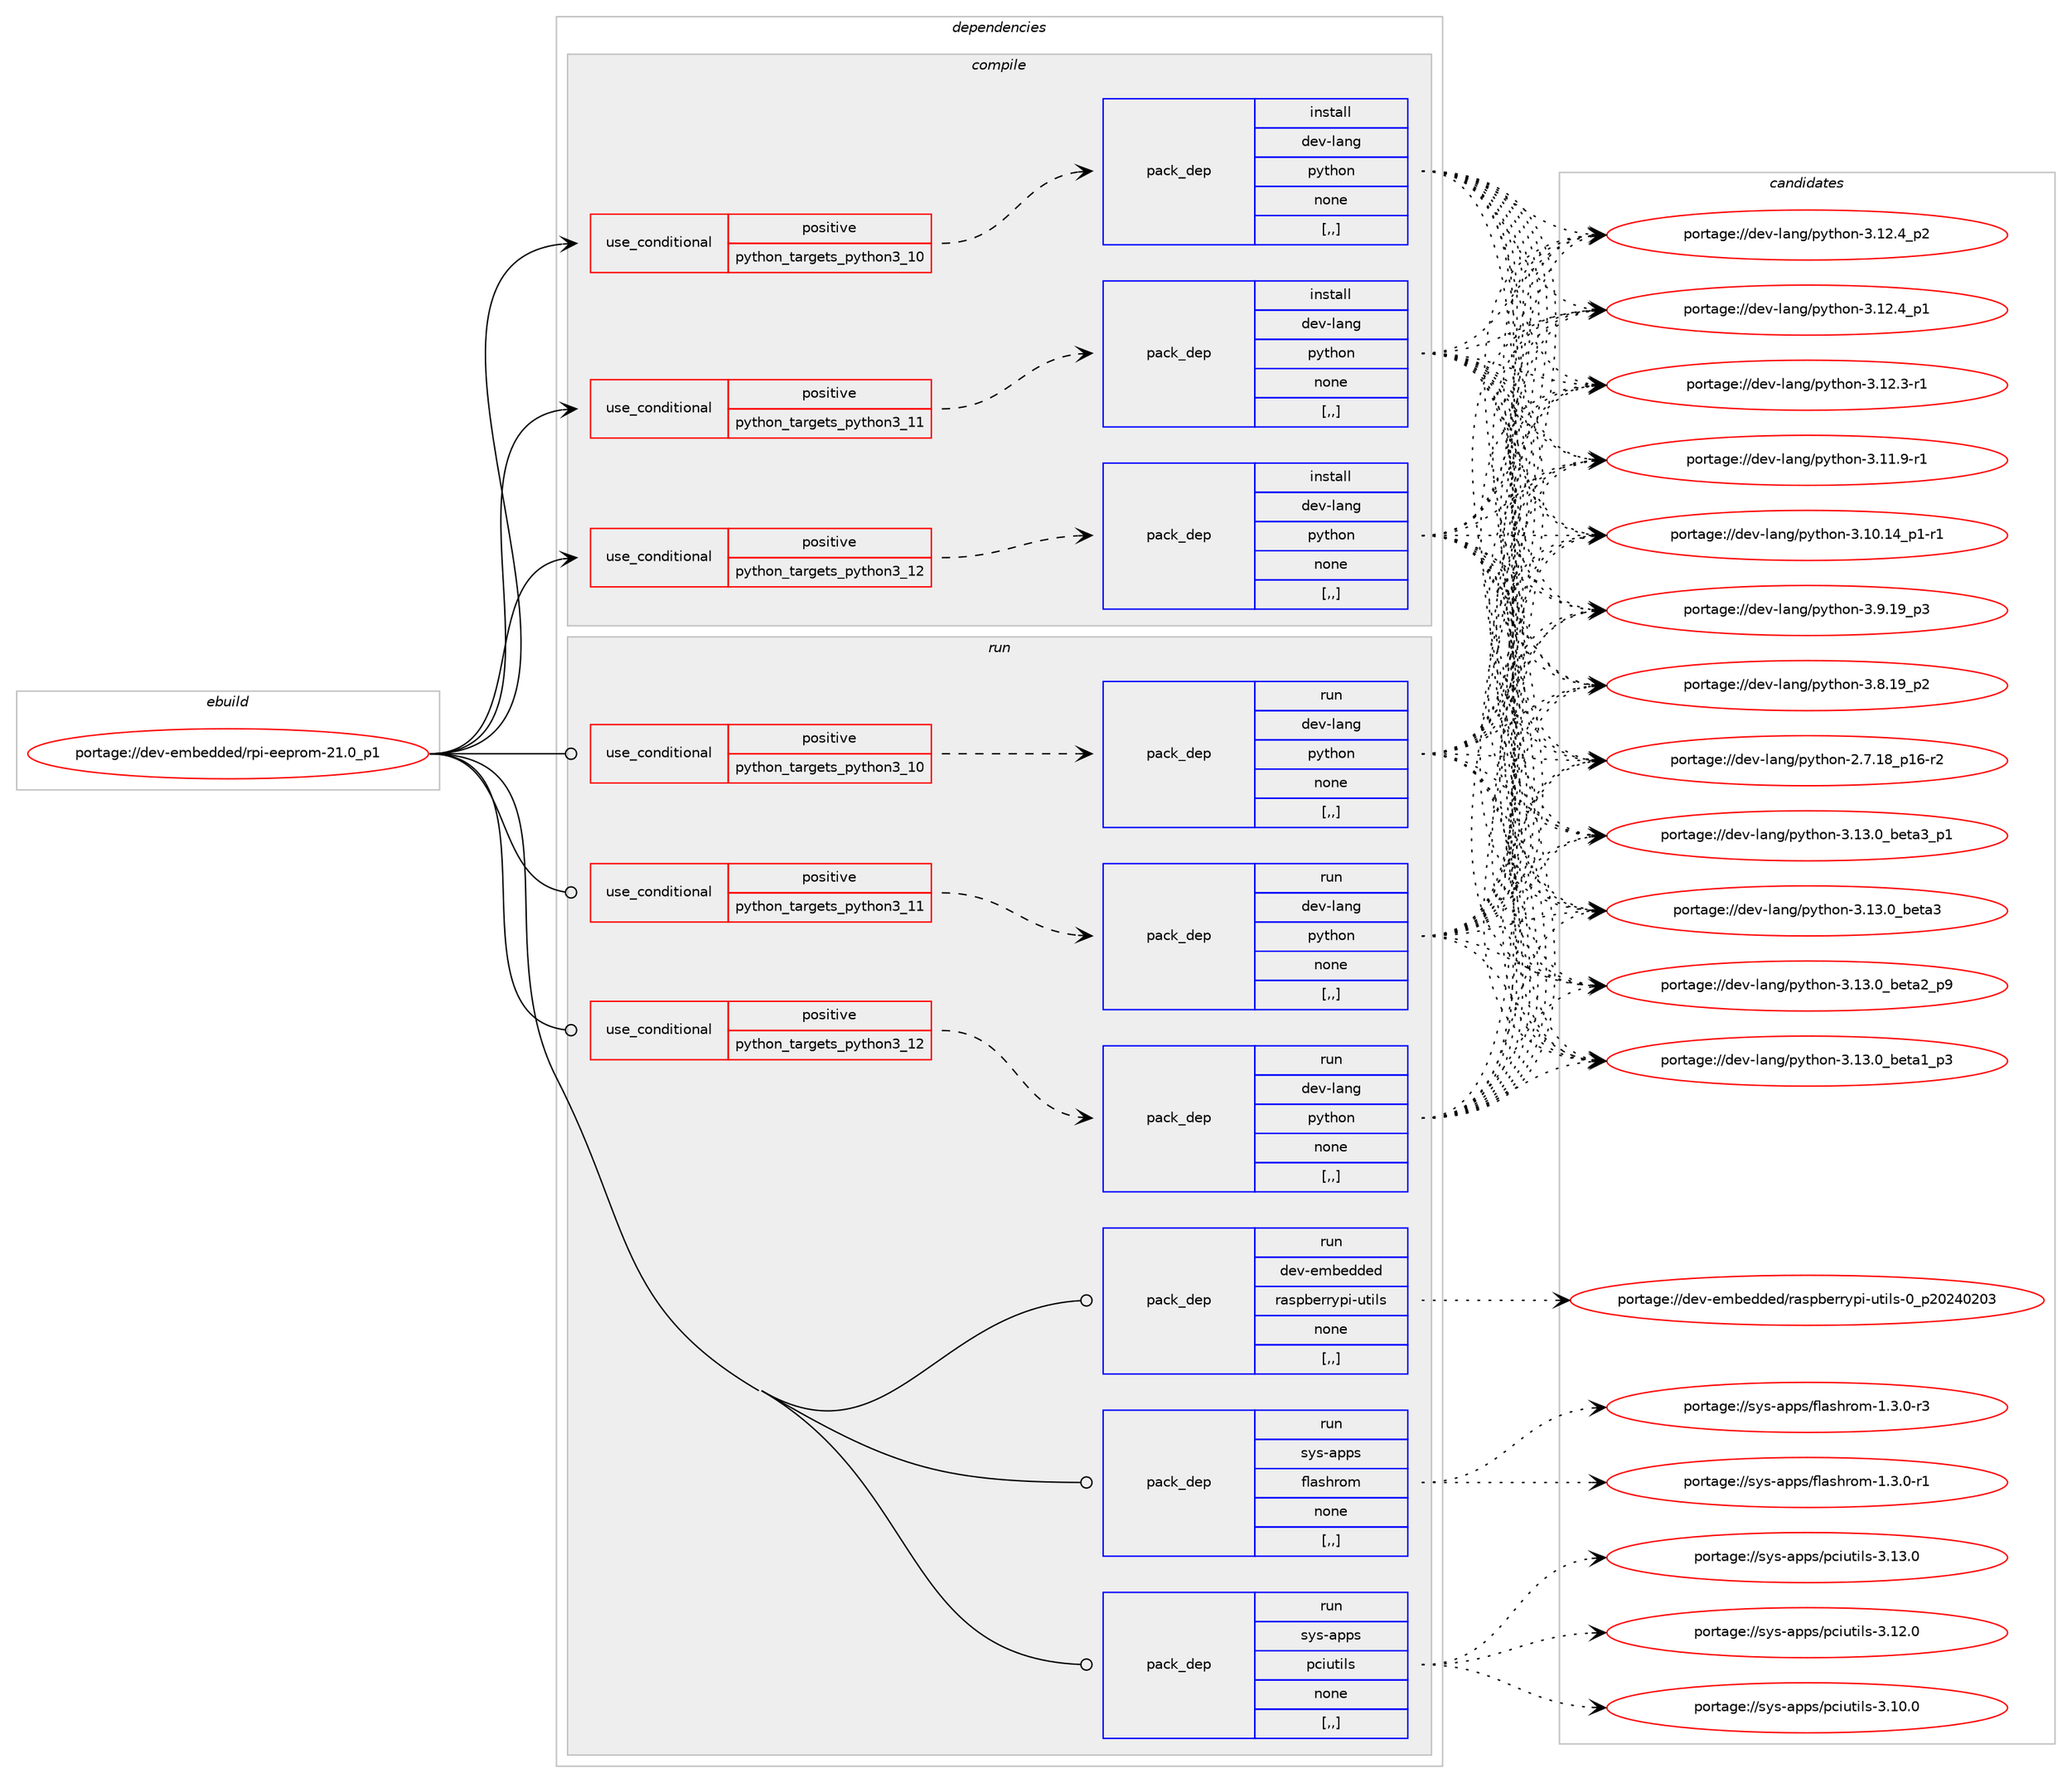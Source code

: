 digraph prolog {

# *************
# Graph options
# *************

newrank=true;
concentrate=true;
compound=true;
graph [rankdir=LR,fontname=Helvetica,fontsize=10,ranksep=1.5];#, ranksep=2.5, nodesep=0.2];
edge  [arrowhead=vee];
node  [fontname=Helvetica,fontsize=10];

# **********
# The ebuild
# **********

subgraph cluster_leftcol {
color=gray;
label=<<i>ebuild</i>>;
id [label="portage://dev-embedded/rpi-eeprom-21.0_p1", color=red, width=4, href="../dev-embedded/rpi-eeprom-21.0_p1.svg"];
}

# ****************
# The dependencies
# ****************

subgraph cluster_midcol {
color=gray;
label=<<i>dependencies</i>>;
subgraph cluster_compile {
fillcolor="#eeeeee";
style=filled;
label=<<i>compile</i>>;
subgraph cond19583 {
dependency73498 [label=<<TABLE BORDER="0" CELLBORDER="1" CELLSPACING="0" CELLPADDING="4"><TR><TD ROWSPAN="3" CELLPADDING="10">use_conditional</TD></TR><TR><TD>positive</TD></TR><TR><TD>python_targets_python3_10</TD></TR></TABLE>>, shape=none, color=red];
subgraph pack52960 {
dependency73499 [label=<<TABLE BORDER="0" CELLBORDER="1" CELLSPACING="0" CELLPADDING="4" WIDTH="220"><TR><TD ROWSPAN="6" CELLPADDING="30">pack_dep</TD></TR><TR><TD WIDTH="110">install</TD></TR><TR><TD>dev-lang</TD></TR><TR><TD>python</TD></TR><TR><TD>none</TD></TR><TR><TD>[,,]</TD></TR></TABLE>>, shape=none, color=blue];
}
dependency73498:e -> dependency73499:w [weight=20,style="dashed",arrowhead="vee"];
}
id:e -> dependency73498:w [weight=20,style="solid",arrowhead="vee"];
subgraph cond19584 {
dependency73500 [label=<<TABLE BORDER="0" CELLBORDER="1" CELLSPACING="0" CELLPADDING="4"><TR><TD ROWSPAN="3" CELLPADDING="10">use_conditional</TD></TR><TR><TD>positive</TD></TR><TR><TD>python_targets_python3_11</TD></TR></TABLE>>, shape=none, color=red];
subgraph pack52961 {
dependency73501 [label=<<TABLE BORDER="0" CELLBORDER="1" CELLSPACING="0" CELLPADDING="4" WIDTH="220"><TR><TD ROWSPAN="6" CELLPADDING="30">pack_dep</TD></TR><TR><TD WIDTH="110">install</TD></TR><TR><TD>dev-lang</TD></TR><TR><TD>python</TD></TR><TR><TD>none</TD></TR><TR><TD>[,,]</TD></TR></TABLE>>, shape=none, color=blue];
}
dependency73500:e -> dependency73501:w [weight=20,style="dashed",arrowhead="vee"];
}
id:e -> dependency73500:w [weight=20,style="solid",arrowhead="vee"];
subgraph cond19585 {
dependency73502 [label=<<TABLE BORDER="0" CELLBORDER="1" CELLSPACING="0" CELLPADDING="4"><TR><TD ROWSPAN="3" CELLPADDING="10">use_conditional</TD></TR><TR><TD>positive</TD></TR><TR><TD>python_targets_python3_12</TD></TR></TABLE>>, shape=none, color=red];
subgraph pack52962 {
dependency73503 [label=<<TABLE BORDER="0" CELLBORDER="1" CELLSPACING="0" CELLPADDING="4" WIDTH="220"><TR><TD ROWSPAN="6" CELLPADDING="30">pack_dep</TD></TR><TR><TD WIDTH="110">install</TD></TR><TR><TD>dev-lang</TD></TR><TR><TD>python</TD></TR><TR><TD>none</TD></TR><TR><TD>[,,]</TD></TR></TABLE>>, shape=none, color=blue];
}
dependency73502:e -> dependency73503:w [weight=20,style="dashed",arrowhead="vee"];
}
id:e -> dependency73502:w [weight=20,style="solid",arrowhead="vee"];
}
subgraph cluster_compileandrun {
fillcolor="#eeeeee";
style=filled;
label=<<i>compile and run</i>>;
}
subgraph cluster_run {
fillcolor="#eeeeee";
style=filled;
label=<<i>run</i>>;
subgraph cond19586 {
dependency73504 [label=<<TABLE BORDER="0" CELLBORDER="1" CELLSPACING="0" CELLPADDING="4"><TR><TD ROWSPAN="3" CELLPADDING="10">use_conditional</TD></TR><TR><TD>positive</TD></TR><TR><TD>python_targets_python3_10</TD></TR></TABLE>>, shape=none, color=red];
subgraph pack52963 {
dependency73505 [label=<<TABLE BORDER="0" CELLBORDER="1" CELLSPACING="0" CELLPADDING="4" WIDTH="220"><TR><TD ROWSPAN="6" CELLPADDING="30">pack_dep</TD></TR><TR><TD WIDTH="110">run</TD></TR><TR><TD>dev-lang</TD></TR><TR><TD>python</TD></TR><TR><TD>none</TD></TR><TR><TD>[,,]</TD></TR></TABLE>>, shape=none, color=blue];
}
dependency73504:e -> dependency73505:w [weight=20,style="dashed",arrowhead="vee"];
}
id:e -> dependency73504:w [weight=20,style="solid",arrowhead="odot"];
subgraph cond19587 {
dependency73506 [label=<<TABLE BORDER="0" CELLBORDER="1" CELLSPACING="0" CELLPADDING="4"><TR><TD ROWSPAN="3" CELLPADDING="10">use_conditional</TD></TR><TR><TD>positive</TD></TR><TR><TD>python_targets_python3_11</TD></TR></TABLE>>, shape=none, color=red];
subgraph pack52964 {
dependency73507 [label=<<TABLE BORDER="0" CELLBORDER="1" CELLSPACING="0" CELLPADDING="4" WIDTH="220"><TR><TD ROWSPAN="6" CELLPADDING="30">pack_dep</TD></TR><TR><TD WIDTH="110">run</TD></TR><TR><TD>dev-lang</TD></TR><TR><TD>python</TD></TR><TR><TD>none</TD></TR><TR><TD>[,,]</TD></TR></TABLE>>, shape=none, color=blue];
}
dependency73506:e -> dependency73507:w [weight=20,style="dashed",arrowhead="vee"];
}
id:e -> dependency73506:w [weight=20,style="solid",arrowhead="odot"];
subgraph cond19588 {
dependency73508 [label=<<TABLE BORDER="0" CELLBORDER="1" CELLSPACING="0" CELLPADDING="4"><TR><TD ROWSPAN="3" CELLPADDING="10">use_conditional</TD></TR><TR><TD>positive</TD></TR><TR><TD>python_targets_python3_12</TD></TR></TABLE>>, shape=none, color=red];
subgraph pack52965 {
dependency73509 [label=<<TABLE BORDER="0" CELLBORDER="1" CELLSPACING="0" CELLPADDING="4" WIDTH="220"><TR><TD ROWSPAN="6" CELLPADDING="30">pack_dep</TD></TR><TR><TD WIDTH="110">run</TD></TR><TR><TD>dev-lang</TD></TR><TR><TD>python</TD></TR><TR><TD>none</TD></TR><TR><TD>[,,]</TD></TR></TABLE>>, shape=none, color=blue];
}
dependency73508:e -> dependency73509:w [weight=20,style="dashed",arrowhead="vee"];
}
id:e -> dependency73508:w [weight=20,style="solid",arrowhead="odot"];
subgraph pack52966 {
dependency73510 [label=<<TABLE BORDER="0" CELLBORDER="1" CELLSPACING="0" CELLPADDING="4" WIDTH="220"><TR><TD ROWSPAN="6" CELLPADDING="30">pack_dep</TD></TR><TR><TD WIDTH="110">run</TD></TR><TR><TD>dev-embedded</TD></TR><TR><TD>raspberrypi-utils</TD></TR><TR><TD>none</TD></TR><TR><TD>[,,]</TD></TR></TABLE>>, shape=none, color=blue];
}
id:e -> dependency73510:w [weight=20,style="solid",arrowhead="odot"];
subgraph pack52967 {
dependency73511 [label=<<TABLE BORDER="0" CELLBORDER="1" CELLSPACING="0" CELLPADDING="4" WIDTH="220"><TR><TD ROWSPAN="6" CELLPADDING="30">pack_dep</TD></TR><TR><TD WIDTH="110">run</TD></TR><TR><TD>sys-apps</TD></TR><TR><TD>flashrom</TD></TR><TR><TD>none</TD></TR><TR><TD>[,,]</TD></TR></TABLE>>, shape=none, color=blue];
}
id:e -> dependency73511:w [weight=20,style="solid",arrowhead="odot"];
subgraph pack52968 {
dependency73512 [label=<<TABLE BORDER="0" CELLBORDER="1" CELLSPACING="0" CELLPADDING="4" WIDTH="220"><TR><TD ROWSPAN="6" CELLPADDING="30">pack_dep</TD></TR><TR><TD WIDTH="110">run</TD></TR><TR><TD>sys-apps</TD></TR><TR><TD>pciutils</TD></TR><TR><TD>none</TD></TR><TR><TD>[,,]</TD></TR></TABLE>>, shape=none, color=blue];
}
id:e -> dependency73512:w [weight=20,style="solid",arrowhead="odot"];
}
}

# **************
# The candidates
# **************

subgraph cluster_choices {
rank=same;
color=gray;
label=<<i>candidates</i>>;

subgraph choice52960 {
color=black;
nodesep=1;
choice10010111845108971101034711212111610411111045514649514648959810111697519511249 [label="portage://dev-lang/python-3.13.0_beta3_p1", color=red, width=4,href="../dev-lang/python-3.13.0_beta3_p1.svg"];
choice1001011184510897110103471121211161041111104551464951464895981011169751 [label="portage://dev-lang/python-3.13.0_beta3", color=red, width=4,href="../dev-lang/python-3.13.0_beta3.svg"];
choice10010111845108971101034711212111610411111045514649514648959810111697509511257 [label="portage://dev-lang/python-3.13.0_beta2_p9", color=red, width=4,href="../dev-lang/python-3.13.0_beta2_p9.svg"];
choice10010111845108971101034711212111610411111045514649514648959810111697499511251 [label="portage://dev-lang/python-3.13.0_beta1_p3", color=red, width=4,href="../dev-lang/python-3.13.0_beta1_p3.svg"];
choice100101118451089711010347112121116104111110455146495046529511250 [label="portage://dev-lang/python-3.12.4_p2", color=red, width=4,href="../dev-lang/python-3.12.4_p2.svg"];
choice100101118451089711010347112121116104111110455146495046529511249 [label="portage://dev-lang/python-3.12.4_p1", color=red, width=4,href="../dev-lang/python-3.12.4_p1.svg"];
choice100101118451089711010347112121116104111110455146495046514511449 [label="portage://dev-lang/python-3.12.3-r1", color=red, width=4,href="../dev-lang/python-3.12.3-r1.svg"];
choice100101118451089711010347112121116104111110455146494946574511449 [label="portage://dev-lang/python-3.11.9-r1", color=red, width=4,href="../dev-lang/python-3.11.9-r1.svg"];
choice100101118451089711010347112121116104111110455146494846495295112494511449 [label="portage://dev-lang/python-3.10.14_p1-r1", color=red, width=4,href="../dev-lang/python-3.10.14_p1-r1.svg"];
choice100101118451089711010347112121116104111110455146574649579511251 [label="portage://dev-lang/python-3.9.19_p3", color=red, width=4,href="../dev-lang/python-3.9.19_p3.svg"];
choice100101118451089711010347112121116104111110455146564649579511250 [label="portage://dev-lang/python-3.8.19_p2", color=red, width=4,href="../dev-lang/python-3.8.19_p2.svg"];
choice100101118451089711010347112121116104111110455046554649569511249544511450 [label="portage://dev-lang/python-2.7.18_p16-r2", color=red, width=4,href="../dev-lang/python-2.7.18_p16-r2.svg"];
dependency73499:e -> choice10010111845108971101034711212111610411111045514649514648959810111697519511249:w [style=dotted,weight="100"];
dependency73499:e -> choice1001011184510897110103471121211161041111104551464951464895981011169751:w [style=dotted,weight="100"];
dependency73499:e -> choice10010111845108971101034711212111610411111045514649514648959810111697509511257:w [style=dotted,weight="100"];
dependency73499:e -> choice10010111845108971101034711212111610411111045514649514648959810111697499511251:w [style=dotted,weight="100"];
dependency73499:e -> choice100101118451089711010347112121116104111110455146495046529511250:w [style=dotted,weight="100"];
dependency73499:e -> choice100101118451089711010347112121116104111110455146495046529511249:w [style=dotted,weight="100"];
dependency73499:e -> choice100101118451089711010347112121116104111110455146495046514511449:w [style=dotted,weight="100"];
dependency73499:e -> choice100101118451089711010347112121116104111110455146494946574511449:w [style=dotted,weight="100"];
dependency73499:e -> choice100101118451089711010347112121116104111110455146494846495295112494511449:w [style=dotted,weight="100"];
dependency73499:e -> choice100101118451089711010347112121116104111110455146574649579511251:w [style=dotted,weight="100"];
dependency73499:e -> choice100101118451089711010347112121116104111110455146564649579511250:w [style=dotted,weight="100"];
dependency73499:e -> choice100101118451089711010347112121116104111110455046554649569511249544511450:w [style=dotted,weight="100"];
}
subgraph choice52961 {
color=black;
nodesep=1;
choice10010111845108971101034711212111610411111045514649514648959810111697519511249 [label="portage://dev-lang/python-3.13.0_beta3_p1", color=red, width=4,href="../dev-lang/python-3.13.0_beta3_p1.svg"];
choice1001011184510897110103471121211161041111104551464951464895981011169751 [label="portage://dev-lang/python-3.13.0_beta3", color=red, width=4,href="../dev-lang/python-3.13.0_beta3.svg"];
choice10010111845108971101034711212111610411111045514649514648959810111697509511257 [label="portage://dev-lang/python-3.13.0_beta2_p9", color=red, width=4,href="../dev-lang/python-3.13.0_beta2_p9.svg"];
choice10010111845108971101034711212111610411111045514649514648959810111697499511251 [label="portage://dev-lang/python-3.13.0_beta1_p3", color=red, width=4,href="../dev-lang/python-3.13.0_beta1_p3.svg"];
choice100101118451089711010347112121116104111110455146495046529511250 [label="portage://dev-lang/python-3.12.4_p2", color=red, width=4,href="../dev-lang/python-3.12.4_p2.svg"];
choice100101118451089711010347112121116104111110455146495046529511249 [label="portage://dev-lang/python-3.12.4_p1", color=red, width=4,href="../dev-lang/python-3.12.4_p1.svg"];
choice100101118451089711010347112121116104111110455146495046514511449 [label="portage://dev-lang/python-3.12.3-r1", color=red, width=4,href="../dev-lang/python-3.12.3-r1.svg"];
choice100101118451089711010347112121116104111110455146494946574511449 [label="portage://dev-lang/python-3.11.9-r1", color=red, width=4,href="../dev-lang/python-3.11.9-r1.svg"];
choice100101118451089711010347112121116104111110455146494846495295112494511449 [label="portage://dev-lang/python-3.10.14_p1-r1", color=red, width=4,href="../dev-lang/python-3.10.14_p1-r1.svg"];
choice100101118451089711010347112121116104111110455146574649579511251 [label="portage://dev-lang/python-3.9.19_p3", color=red, width=4,href="../dev-lang/python-3.9.19_p3.svg"];
choice100101118451089711010347112121116104111110455146564649579511250 [label="portage://dev-lang/python-3.8.19_p2", color=red, width=4,href="../dev-lang/python-3.8.19_p2.svg"];
choice100101118451089711010347112121116104111110455046554649569511249544511450 [label="portage://dev-lang/python-2.7.18_p16-r2", color=red, width=4,href="../dev-lang/python-2.7.18_p16-r2.svg"];
dependency73501:e -> choice10010111845108971101034711212111610411111045514649514648959810111697519511249:w [style=dotted,weight="100"];
dependency73501:e -> choice1001011184510897110103471121211161041111104551464951464895981011169751:w [style=dotted,weight="100"];
dependency73501:e -> choice10010111845108971101034711212111610411111045514649514648959810111697509511257:w [style=dotted,weight="100"];
dependency73501:e -> choice10010111845108971101034711212111610411111045514649514648959810111697499511251:w [style=dotted,weight="100"];
dependency73501:e -> choice100101118451089711010347112121116104111110455146495046529511250:w [style=dotted,weight="100"];
dependency73501:e -> choice100101118451089711010347112121116104111110455146495046529511249:w [style=dotted,weight="100"];
dependency73501:e -> choice100101118451089711010347112121116104111110455146495046514511449:w [style=dotted,weight="100"];
dependency73501:e -> choice100101118451089711010347112121116104111110455146494946574511449:w [style=dotted,weight="100"];
dependency73501:e -> choice100101118451089711010347112121116104111110455146494846495295112494511449:w [style=dotted,weight="100"];
dependency73501:e -> choice100101118451089711010347112121116104111110455146574649579511251:w [style=dotted,weight="100"];
dependency73501:e -> choice100101118451089711010347112121116104111110455146564649579511250:w [style=dotted,weight="100"];
dependency73501:e -> choice100101118451089711010347112121116104111110455046554649569511249544511450:w [style=dotted,weight="100"];
}
subgraph choice52962 {
color=black;
nodesep=1;
choice10010111845108971101034711212111610411111045514649514648959810111697519511249 [label="portage://dev-lang/python-3.13.0_beta3_p1", color=red, width=4,href="../dev-lang/python-3.13.0_beta3_p1.svg"];
choice1001011184510897110103471121211161041111104551464951464895981011169751 [label="portage://dev-lang/python-3.13.0_beta3", color=red, width=4,href="../dev-lang/python-3.13.0_beta3.svg"];
choice10010111845108971101034711212111610411111045514649514648959810111697509511257 [label="portage://dev-lang/python-3.13.0_beta2_p9", color=red, width=4,href="../dev-lang/python-3.13.0_beta2_p9.svg"];
choice10010111845108971101034711212111610411111045514649514648959810111697499511251 [label="portage://dev-lang/python-3.13.0_beta1_p3", color=red, width=4,href="../dev-lang/python-3.13.0_beta1_p3.svg"];
choice100101118451089711010347112121116104111110455146495046529511250 [label="portage://dev-lang/python-3.12.4_p2", color=red, width=4,href="../dev-lang/python-3.12.4_p2.svg"];
choice100101118451089711010347112121116104111110455146495046529511249 [label="portage://dev-lang/python-3.12.4_p1", color=red, width=4,href="../dev-lang/python-3.12.4_p1.svg"];
choice100101118451089711010347112121116104111110455146495046514511449 [label="portage://dev-lang/python-3.12.3-r1", color=red, width=4,href="../dev-lang/python-3.12.3-r1.svg"];
choice100101118451089711010347112121116104111110455146494946574511449 [label="portage://dev-lang/python-3.11.9-r1", color=red, width=4,href="../dev-lang/python-3.11.9-r1.svg"];
choice100101118451089711010347112121116104111110455146494846495295112494511449 [label="portage://dev-lang/python-3.10.14_p1-r1", color=red, width=4,href="../dev-lang/python-3.10.14_p1-r1.svg"];
choice100101118451089711010347112121116104111110455146574649579511251 [label="portage://dev-lang/python-3.9.19_p3", color=red, width=4,href="../dev-lang/python-3.9.19_p3.svg"];
choice100101118451089711010347112121116104111110455146564649579511250 [label="portage://dev-lang/python-3.8.19_p2", color=red, width=4,href="../dev-lang/python-3.8.19_p2.svg"];
choice100101118451089711010347112121116104111110455046554649569511249544511450 [label="portage://dev-lang/python-2.7.18_p16-r2", color=red, width=4,href="../dev-lang/python-2.7.18_p16-r2.svg"];
dependency73503:e -> choice10010111845108971101034711212111610411111045514649514648959810111697519511249:w [style=dotted,weight="100"];
dependency73503:e -> choice1001011184510897110103471121211161041111104551464951464895981011169751:w [style=dotted,weight="100"];
dependency73503:e -> choice10010111845108971101034711212111610411111045514649514648959810111697509511257:w [style=dotted,weight="100"];
dependency73503:e -> choice10010111845108971101034711212111610411111045514649514648959810111697499511251:w [style=dotted,weight="100"];
dependency73503:e -> choice100101118451089711010347112121116104111110455146495046529511250:w [style=dotted,weight="100"];
dependency73503:e -> choice100101118451089711010347112121116104111110455146495046529511249:w [style=dotted,weight="100"];
dependency73503:e -> choice100101118451089711010347112121116104111110455146495046514511449:w [style=dotted,weight="100"];
dependency73503:e -> choice100101118451089711010347112121116104111110455146494946574511449:w [style=dotted,weight="100"];
dependency73503:e -> choice100101118451089711010347112121116104111110455146494846495295112494511449:w [style=dotted,weight="100"];
dependency73503:e -> choice100101118451089711010347112121116104111110455146574649579511251:w [style=dotted,weight="100"];
dependency73503:e -> choice100101118451089711010347112121116104111110455146564649579511250:w [style=dotted,weight="100"];
dependency73503:e -> choice100101118451089711010347112121116104111110455046554649569511249544511450:w [style=dotted,weight="100"];
}
subgraph choice52963 {
color=black;
nodesep=1;
choice10010111845108971101034711212111610411111045514649514648959810111697519511249 [label="portage://dev-lang/python-3.13.0_beta3_p1", color=red, width=4,href="../dev-lang/python-3.13.0_beta3_p1.svg"];
choice1001011184510897110103471121211161041111104551464951464895981011169751 [label="portage://dev-lang/python-3.13.0_beta3", color=red, width=4,href="../dev-lang/python-3.13.0_beta3.svg"];
choice10010111845108971101034711212111610411111045514649514648959810111697509511257 [label="portage://dev-lang/python-3.13.0_beta2_p9", color=red, width=4,href="../dev-lang/python-3.13.0_beta2_p9.svg"];
choice10010111845108971101034711212111610411111045514649514648959810111697499511251 [label="portage://dev-lang/python-3.13.0_beta1_p3", color=red, width=4,href="../dev-lang/python-3.13.0_beta1_p3.svg"];
choice100101118451089711010347112121116104111110455146495046529511250 [label="portage://dev-lang/python-3.12.4_p2", color=red, width=4,href="../dev-lang/python-3.12.4_p2.svg"];
choice100101118451089711010347112121116104111110455146495046529511249 [label="portage://dev-lang/python-3.12.4_p1", color=red, width=4,href="../dev-lang/python-3.12.4_p1.svg"];
choice100101118451089711010347112121116104111110455146495046514511449 [label="portage://dev-lang/python-3.12.3-r1", color=red, width=4,href="../dev-lang/python-3.12.3-r1.svg"];
choice100101118451089711010347112121116104111110455146494946574511449 [label="portage://dev-lang/python-3.11.9-r1", color=red, width=4,href="../dev-lang/python-3.11.9-r1.svg"];
choice100101118451089711010347112121116104111110455146494846495295112494511449 [label="portage://dev-lang/python-3.10.14_p1-r1", color=red, width=4,href="../dev-lang/python-3.10.14_p1-r1.svg"];
choice100101118451089711010347112121116104111110455146574649579511251 [label="portage://dev-lang/python-3.9.19_p3", color=red, width=4,href="../dev-lang/python-3.9.19_p3.svg"];
choice100101118451089711010347112121116104111110455146564649579511250 [label="portage://dev-lang/python-3.8.19_p2", color=red, width=4,href="../dev-lang/python-3.8.19_p2.svg"];
choice100101118451089711010347112121116104111110455046554649569511249544511450 [label="portage://dev-lang/python-2.7.18_p16-r2", color=red, width=4,href="../dev-lang/python-2.7.18_p16-r2.svg"];
dependency73505:e -> choice10010111845108971101034711212111610411111045514649514648959810111697519511249:w [style=dotted,weight="100"];
dependency73505:e -> choice1001011184510897110103471121211161041111104551464951464895981011169751:w [style=dotted,weight="100"];
dependency73505:e -> choice10010111845108971101034711212111610411111045514649514648959810111697509511257:w [style=dotted,weight="100"];
dependency73505:e -> choice10010111845108971101034711212111610411111045514649514648959810111697499511251:w [style=dotted,weight="100"];
dependency73505:e -> choice100101118451089711010347112121116104111110455146495046529511250:w [style=dotted,weight="100"];
dependency73505:e -> choice100101118451089711010347112121116104111110455146495046529511249:w [style=dotted,weight="100"];
dependency73505:e -> choice100101118451089711010347112121116104111110455146495046514511449:w [style=dotted,weight="100"];
dependency73505:e -> choice100101118451089711010347112121116104111110455146494946574511449:w [style=dotted,weight="100"];
dependency73505:e -> choice100101118451089711010347112121116104111110455146494846495295112494511449:w [style=dotted,weight="100"];
dependency73505:e -> choice100101118451089711010347112121116104111110455146574649579511251:w [style=dotted,weight="100"];
dependency73505:e -> choice100101118451089711010347112121116104111110455146564649579511250:w [style=dotted,weight="100"];
dependency73505:e -> choice100101118451089711010347112121116104111110455046554649569511249544511450:w [style=dotted,weight="100"];
}
subgraph choice52964 {
color=black;
nodesep=1;
choice10010111845108971101034711212111610411111045514649514648959810111697519511249 [label="portage://dev-lang/python-3.13.0_beta3_p1", color=red, width=4,href="../dev-lang/python-3.13.0_beta3_p1.svg"];
choice1001011184510897110103471121211161041111104551464951464895981011169751 [label="portage://dev-lang/python-3.13.0_beta3", color=red, width=4,href="../dev-lang/python-3.13.0_beta3.svg"];
choice10010111845108971101034711212111610411111045514649514648959810111697509511257 [label="portage://dev-lang/python-3.13.0_beta2_p9", color=red, width=4,href="../dev-lang/python-3.13.0_beta2_p9.svg"];
choice10010111845108971101034711212111610411111045514649514648959810111697499511251 [label="portage://dev-lang/python-3.13.0_beta1_p3", color=red, width=4,href="../dev-lang/python-3.13.0_beta1_p3.svg"];
choice100101118451089711010347112121116104111110455146495046529511250 [label="portage://dev-lang/python-3.12.4_p2", color=red, width=4,href="../dev-lang/python-3.12.4_p2.svg"];
choice100101118451089711010347112121116104111110455146495046529511249 [label="portage://dev-lang/python-3.12.4_p1", color=red, width=4,href="../dev-lang/python-3.12.4_p1.svg"];
choice100101118451089711010347112121116104111110455146495046514511449 [label="portage://dev-lang/python-3.12.3-r1", color=red, width=4,href="../dev-lang/python-3.12.3-r1.svg"];
choice100101118451089711010347112121116104111110455146494946574511449 [label="portage://dev-lang/python-3.11.9-r1", color=red, width=4,href="../dev-lang/python-3.11.9-r1.svg"];
choice100101118451089711010347112121116104111110455146494846495295112494511449 [label="portage://dev-lang/python-3.10.14_p1-r1", color=red, width=4,href="../dev-lang/python-3.10.14_p1-r1.svg"];
choice100101118451089711010347112121116104111110455146574649579511251 [label="portage://dev-lang/python-3.9.19_p3", color=red, width=4,href="../dev-lang/python-3.9.19_p3.svg"];
choice100101118451089711010347112121116104111110455146564649579511250 [label="portage://dev-lang/python-3.8.19_p2", color=red, width=4,href="../dev-lang/python-3.8.19_p2.svg"];
choice100101118451089711010347112121116104111110455046554649569511249544511450 [label="portage://dev-lang/python-2.7.18_p16-r2", color=red, width=4,href="../dev-lang/python-2.7.18_p16-r2.svg"];
dependency73507:e -> choice10010111845108971101034711212111610411111045514649514648959810111697519511249:w [style=dotted,weight="100"];
dependency73507:e -> choice1001011184510897110103471121211161041111104551464951464895981011169751:w [style=dotted,weight="100"];
dependency73507:e -> choice10010111845108971101034711212111610411111045514649514648959810111697509511257:w [style=dotted,weight="100"];
dependency73507:e -> choice10010111845108971101034711212111610411111045514649514648959810111697499511251:w [style=dotted,weight="100"];
dependency73507:e -> choice100101118451089711010347112121116104111110455146495046529511250:w [style=dotted,weight="100"];
dependency73507:e -> choice100101118451089711010347112121116104111110455146495046529511249:w [style=dotted,weight="100"];
dependency73507:e -> choice100101118451089711010347112121116104111110455146495046514511449:w [style=dotted,weight="100"];
dependency73507:e -> choice100101118451089711010347112121116104111110455146494946574511449:w [style=dotted,weight="100"];
dependency73507:e -> choice100101118451089711010347112121116104111110455146494846495295112494511449:w [style=dotted,weight="100"];
dependency73507:e -> choice100101118451089711010347112121116104111110455146574649579511251:w [style=dotted,weight="100"];
dependency73507:e -> choice100101118451089711010347112121116104111110455146564649579511250:w [style=dotted,weight="100"];
dependency73507:e -> choice100101118451089711010347112121116104111110455046554649569511249544511450:w [style=dotted,weight="100"];
}
subgraph choice52965 {
color=black;
nodesep=1;
choice10010111845108971101034711212111610411111045514649514648959810111697519511249 [label="portage://dev-lang/python-3.13.0_beta3_p1", color=red, width=4,href="../dev-lang/python-3.13.0_beta3_p1.svg"];
choice1001011184510897110103471121211161041111104551464951464895981011169751 [label="portage://dev-lang/python-3.13.0_beta3", color=red, width=4,href="../dev-lang/python-3.13.0_beta3.svg"];
choice10010111845108971101034711212111610411111045514649514648959810111697509511257 [label="portage://dev-lang/python-3.13.0_beta2_p9", color=red, width=4,href="../dev-lang/python-3.13.0_beta2_p9.svg"];
choice10010111845108971101034711212111610411111045514649514648959810111697499511251 [label="portage://dev-lang/python-3.13.0_beta1_p3", color=red, width=4,href="../dev-lang/python-3.13.0_beta1_p3.svg"];
choice100101118451089711010347112121116104111110455146495046529511250 [label="portage://dev-lang/python-3.12.4_p2", color=red, width=4,href="../dev-lang/python-3.12.4_p2.svg"];
choice100101118451089711010347112121116104111110455146495046529511249 [label="portage://dev-lang/python-3.12.4_p1", color=red, width=4,href="../dev-lang/python-3.12.4_p1.svg"];
choice100101118451089711010347112121116104111110455146495046514511449 [label="portage://dev-lang/python-3.12.3-r1", color=red, width=4,href="../dev-lang/python-3.12.3-r1.svg"];
choice100101118451089711010347112121116104111110455146494946574511449 [label="portage://dev-lang/python-3.11.9-r1", color=red, width=4,href="../dev-lang/python-3.11.9-r1.svg"];
choice100101118451089711010347112121116104111110455146494846495295112494511449 [label="portage://dev-lang/python-3.10.14_p1-r1", color=red, width=4,href="../dev-lang/python-3.10.14_p1-r1.svg"];
choice100101118451089711010347112121116104111110455146574649579511251 [label="portage://dev-lang/python-3.9.19_p3", color=red, width=4,href="../dev-lang/python-3.9.19_p3.svg"];
choice100101118451089711010347112121116104111110455146564649579511250 [label="portage://dev-lang/python-3.8.19_p2", color=red, width=4,href="../dev-lang/python-3.8.19_p2.svg"];
choice100101118451089711010347112121116104111110455046554649569511249544511450 [label="portage://dev-lang/python-2.7.18_p16-r2", color=red, width=4,href="../dev-lang/python-2.7.18_p16-r2.svg"];
dependency73509:e -> choice10010111845108971101034711212111610411111045514649514648959810111697519511249:w [style=dotted,weight="100"];
dependency73509:e -> choice1001011184510897110103471121211161041111104551464951464895981011169751:w [style=dotted,weight="100"];
dependency73509:e -> choice10010111845108971101034711212111610411111045514649514648959810111697509511257:w [style=dotted,weight="100"];
dependency73509:e -> choice10010111845108971101034711212111610411111045514649514648959810111697499511251:w [style=dotted,weight="100"];
dependency73509:e -> choice100101118451089711010347112121116104111110455146495046529511250:w [style=dotted,weight="100"];
dependency73509:e -> choice100101118451089711010347112121116104111110455146495046529511249:w [style=dotted,weight="100"];
dependency73509:e -> choice100101118451089711010347112121116104111110455146495046514511449:w [style=dotted,weight="100"];
dependency73509:e -> choice100101118451089711010347112121116104111110455146494946574511449:w [style=dotted,weight="100"];
dependency73509:e -> choice100101118451089711010347112121116104111110455146494846495295112494511449:w [style=dotted,weight="100"];
dependency73509:e -> choice100101118451089711010347112121116104111110455146574649579511251:w [style=dotted,weight="100"];
dependency73509:e -> choice100101118451089711010347112121116104111110455146564649579511250:w [style=dotted,weight="100"];
dependency73509:e -> choice100101118451089711010347112121116104111110455046554649569511249544511450:w [style=dotted,weight="100"];
}
subgraph choice52966 {
color=black;
nodesep=1;
choice1001011184510110998101100100101100471149711511298101114114121112105451171161051081154548951125048505248504851 [label="portage://dev-embedded/raspberrypi-utils-0_p20240203", color=red, width=4,href="../dev-embedded/raspberrypi-utils-0_p20240203.svg"];
dependency73510:e -> choice1001011184510110998101100100101100471149711511298101114114121112105451171161051081154548951125048505248504851:w [style=dotted,weight="100"];
}
subgraph choice52967 {
color=black;
nodesep=1;
choice115121115459711211211547102108971151041141111094549465146484511451 [label="portage://sys-apps/flashrom-1.3.0-r3", color=red, width=4,href="../sys-apps/flashrom-1.3.0-r3.svg"];
choice115121115459711211211547102108971151041141111094549465146484511449 [label="portage://sys-apps/flashrom-1.3.0-r1", color=red, width=4,href="../sys-apps/flashrom-1.3.0-r1.svg"];
dependency73511:e -> choice115121115459711211211547102108971151041141111094549465146484511451:w [style=dotted,weight="100"];
dependency73511:e -> choice115121115459711211211547102108971151041141111094549465146484511449:w [style=dotted,weight="100"];
}
subgraph choice52968 {
color=black;
nodesep=1;
choice1151211154597112112115471129910511711610510811545514649514648 [label="portage://sys-apps/pciutils-3.13.0", color=red, width=4,href="../sys-apps/pciutils-3.13.0.svg"];
choice1151211154597112112115471129910511711610510811545514649504648 [label="portage://sys-apps/pciutils-3.12.0", color=red, width=4,href="../sys-apps/pciutils-3.12.0.svg"];
choice1151211154597112112115471129910511711610510811545514649484648 [label="portage://sys-apps/pciutils-3.10.0", color=red, width=4,href="../sys-apps/pciutils-3.10.0.svg"];
dependency73512:e -> choice1151211154597112112115471129910511711610510811545514649514648:w [style=dotted,weight="100"];
dependency73512:e -> choice1151211154597112112115471129910511711610510811545514649504648:w [style=dotted,weight="100"];
dependency73512:e -> choice1151211154597112112115471129910511711610510811545514649484648:w [style=dotted,weight="100"];
}
}

}
